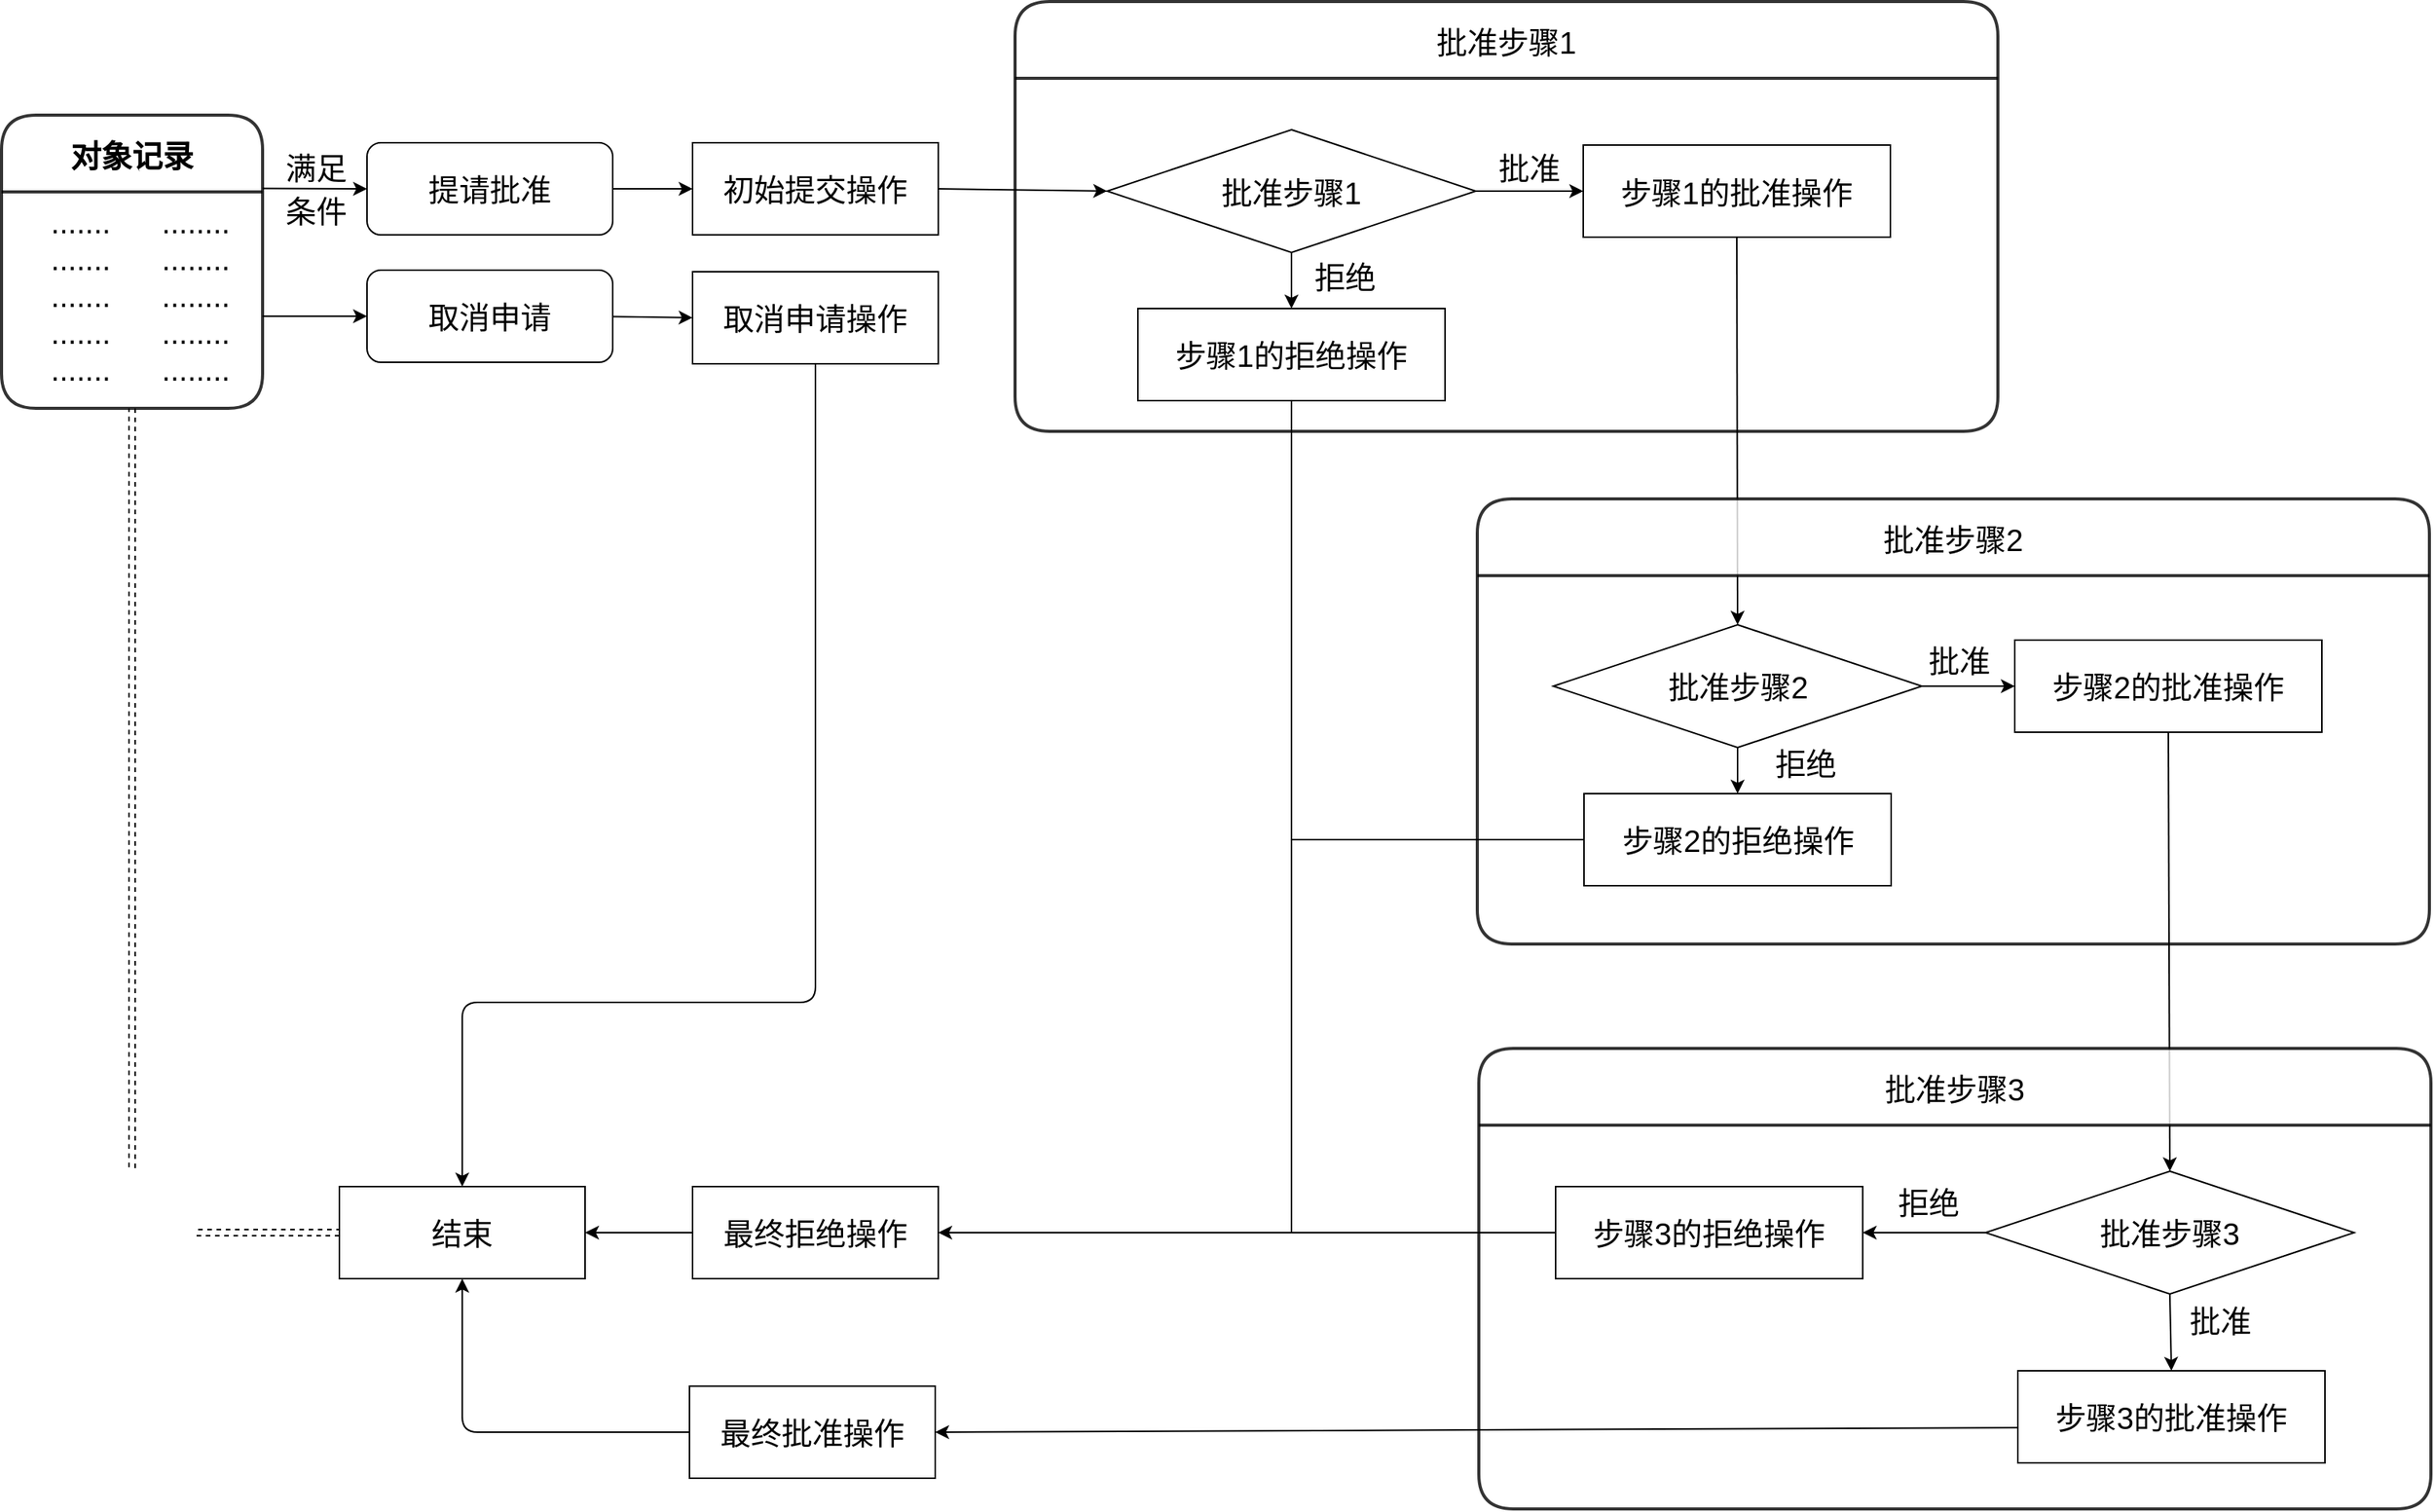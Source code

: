 <mxfile>
    <diagram id="VAG-NLvXoE1IxO-6j3iD" name="第 1 页">
        <mxGraphModel dx="823" dy="629" grid="1" gridSize="10" guides="1" tooltips="1" connect="1" arrows="1" fold="1" page="1" pageScale="1" pageWidth="1654" pageHeight="1169" math="0" shadow="0">
            <root>
                <mxCell id="0"/>
                <mxCell id="1" parent="0"/>
                <mxCell id="Nm-jKGNCIeSqwup2M09l-10" style="edgeStyle=none;html=1;entryX=0;entryY=0.5;entryDx=0;entryDy=0;fontSize=20;exitX=1;exitY=0.25;exitDx=0;exitDy=0;" edge="1" parent="1" source="Nm-jKGNCIeSqwup2M09l-61" target="Nm-jKGNCIeSqwup2M09l-109">
                    <mxGeometry relative="1" as="geometry">
                        <mxPoint x="160" y="203" as="sourcePoint"/>
                        <mxPoint x="260" y="203" as="targetPoint"/>
                    </mxGeometry>
                </mxCell>
                <mxCell id="Nm-jKGNCIeSqwup2M09l-11" value="初始提交操作" style="rounded=0;whiteSpace=wrap;html=1;fontSize=20;" vertex="1" parent="1">
                    <mxGeometry x="490" y="173" width="160" height="60" as="geometry"/>
                </mxCell>
                <mxCell id="Nm-jKGNCIeSqwup2M09l-13" value="" style="endArrow=classic;html=1;fontSize=20;exitX=1;exitY=0.5;exitDx=0;exitDy=0;entryX=0;entryY=0.5;entryDx=0;entryDy=0;" edge="1" parent="1" source="Nm-jKGNCIeSqwup2M09l-109" target="Nm-jKGNCIeSqwup2M09l-11">
                    <mxGeometry width="50" height="50" relative="1" as="geometry">
                        <mxPoint x="420" y="203" as="sourcePoint"/>
                        <mxPoint x="630" y="473" as="targetPoint"/>
                    </mxGeometry>
                </mxCell>
                <mxCell id="Nm-jKGNCIeSqwup2M09l-14" value="" style="endArrow=classic;html=1;fontSize=20;entryX=0;entryY=0.5;entryDx=0;entryDy=0;exitX=1;exitY=0.5;exitDx=0;exitDy=0;" edge="1" parent="1" source="Nm-jKGNCIeSqwup2M09l-11" target="Nm-jKGNCIeSqwup2M09l-12">
                    <mxGeometry width="50" height="50" relative="1" as="geometry">
                        <mxPoint x="460" y="443" as="sourcePoint"/>
                        <mxPoint x="510" y="393" as="targetPoint"/>
                    </mxGeometry>
                </mxCell>
                <mxCell id="Nm-jKGNCIeSqwup2M09l-20" value="" style="endArrow=classic;html=1;fontSize=20;entryX=0.5;entryY=0;entryDx=0;entryDy=0;exitX=0.5;exitY=1;exitDx=0;exitDy=0;" edge="1" parent="1" target="Nm-jKGNCIeSqwup2M09l-100" source="Nm-jKGNCIeSqwup2M09l-15">
                    <mxGeometry width="50" height="50" relative="1" as="geometry">
                        <mxPoint x="861" y="504" as="sourcePoint"/>
                        <mxPoint x="921" y="574" as="targetPoint"/>
                    </mxGeometry>
                </mxCell>
                <mxCell id="Nm-jKGNCIeSqwup2M09l-26" value="" style="endArrow=classic;html=1;fontSize=20;entryX=0.5;entryY=0;entryDx=0;entryDy=0;exitX=0.5;exitY=1;exitDx=0;exitDy=0;" edge="1" parent="1" target="Nm-jKGNCIeSqwup2M09l-19" source="Nm-jKGNCIeSqwup2M09l-101">
                    <mxGeometry width="50" height="50" relative="1" as="geometry">
                        <mxPoint x="1430" y="551.5" as="sourcePoint"/>
                        <mxPoint x="1470.5" y="810.5" as="targetPoint"/>
                    </mxGeometry>
                </mxCell>
                <mxCell id="Nm-jKGNCIeSqwup2M09l-44" style="edgeStyle=none;html=1;exitX=0;exitY=0.5;exitDx=0;exitDy=0;entryX=1;entryY=0.5;entryDx=0;entryDy=0;fontSize=20;" edge="1" parent="1" target="Nm-jKGNCIeSqwup2M09l-42">
                    <mxGeometry relative="1" as="geometry">
                        <mxPoint x="1370.5" y="1010" as="sourcePoint"/>
                    </mxGeometry>
                </mxCell>
                <mxCell id="Nm-jKGNCIeSqwup2M09l-35" value="取消申请操作" style="rounded=0;whiteSpace=wrap;html=1;fontSize=20;" vertex="1" parent="1">
                    <mxGeometry x="490" y="257" width="160" height="60" as="geometry"/>
                </mxCell>
                <mxCell id="Nm-jKGNCIeSqwup2M09l-47" style="edgeStyle=none;html=1;exitX=0;exitY=0.5;exitDx=0;exitDy=0;entryX=1;entryY=0.5;entryDx=0;entryDy=0;fontSize=20;" edge="1" parent="1" source="Nm-jKGNCIeSqwup2M09l-36" target="Nm-jKGNCIeSqwup2M09l-45">
                    <mxGeometry relative="1" as="geometry"/>
                </mxCell>
                <mxCell id="Nm-jKGNCIeSqwup2M09l-36" value="最终拒绝操作" style="rounded=0;whiteSpace=wrap;html=1;fontSize=20;" vertex="1" parent="1">
                    <mxGeometry x="490" y="853" width="160" height="60" as="geometry"/>
                </mxCell>
                <mxCell id="Nm-jKGNCIeSqwup2M09l-42" value="最终批准操作" style="rounded=0;whiteSpace=wrap;html=1;fontSize=20;" vertex="1" parent="1">
                    <mxGeometry x="488" y="983" width="160" height="60" as="geometry"/>
                </mxCell>
                <mxCell id="Nm-jKGNCIeSqwup2M09l-45" value="结束" style="rounded=0;whiteSpace=wrap;html=1;fontSize=20;" vertex="1" parent="1">
                    <mxGeometry x="260" y="853" width="160" height="60" as="geometry"/>
                </mxCell>
                <mxCell id="Nm-jKGNCIeSqwup2M09l-59" value="" style="endArrow=classic;html=1;fontSize=20;entryX=0;entryY=0.5;entryDx=0;entryDy=0;" edge="1" parent="1" target="Nm-jKGNCIeSqwup2M09l-110">
                    <mxGeometry width="50" height="50" relative="1" as="geometry">
                        <mxPoint x="210" y="286" as="sourcePoint"/>
                        <mxPoint x="260" y="286" as="targetPoint"/>
                    </mxGeometry>
                </mxCell>
                <mxCell id="Nm-jKGNCIeSqwup2M09l-61" value="对象记录" style="swimlane;fontSize=20;strokeWidth=2;align=center;startSize=50;fontStyle=1;rounded=1;opacity=80;" vertex="1" parent="1">
                    <mxGeometry x="40" y="155" width="170" height="191" as="geometry"/>
                </mxCell>
                <mxCell id="Nm-jKGNCIeSqwup2M09l-70" style="edgeStyle=none;html=1;entryX=0;entryY=0.5;entryDx=0;entryDy=0;fontSize=20;exitX=1;exitY=0.5;exitDx=0;exitDy=0;" edge="1" parent="1" target="Nm-jKGNCIeSqwup2M09l-35">
                    <mxGeometry relative="1" as="geometry">
                        <mxPoint x="420" y="286" as="sourcePoint"/>
                        <mxPoint x="270" y="213" as="targetPoint"/>
                    </mxGeometry>
                </mxCell>
                <mxCell id="Nm-jKGNCIeSqwup2M09l-71" value="" style="endArrow=classic;html=1;fontSize=20;strokeWidth=1;entryX=1;entryY=0.5;entryDx=0;entryDy=0;exitX=0;exitY=0.5;exitDx=0;exitDy=0;" edge="1" parent="1" source="Nm-jKGNCIeSqwup2M09l-23" target="Nm-jKGNCIeSqwup2M09l-36">
                    <mxGeometry width="50" height="50" relative="1" as="geometry">
                        <mxPoint x="1069.5" y="850.5" as="sourcePoint"/>
                        <mxPoint x="840" y="663" as="targetPoint"/>
                    </mxGeometry>
                </mxCell>
                <mxCell id="Nm-jKGNCIeSqwup2M09l-73" value="" style="endArrow=none;html=1;fontSize=20;strokeWidth=1;entryX=0.5;entryY=1;entryDx=0;entryDy=0;" edge="1" parent="1" target="Nm-jKGNCIeSqwup2M09l-17">
                    <mxGeometry width="50" height="50" relative="1" as="geometry">
                        <mxPoint x="880" y="883" as="sourcePoint"/>
                        <mxPoint x="890" y="413" as="targetPoint"/>
                    </mxGeometry>
                </mxCell>
                <mxCell id="Nm-jKGNCIeSqwup2M09l-74" value="" style="endArrow=none;html=1;fontSize=20;strokeWidth=1;entryX=0;entryY=0.5;entryDx=0;entryDy=0;" edge="1" parent="1" target="Nm-jKGNCIeSqwup2M09l-102">
                    <mxGeometry width="50" height="50" relative="1" as="geometry">
                        <mxPoint x="880" y="627" as="sourcePoint"/>
                        <mxPoint x="840" y="663" as="targetPoint"/>
                    </mxGeometry>
                </mxCell>
                <mxCell id="Nm-jKGNCIeSqwup2M09l-76" value="" style="edgeStyle=segmentEdgeStyle;endArrow=classic;html=1;fontSize=20;strokeWidth=1;entryX=0.5;entryY=1;entryDx=0;entryDy=0;exitX=0;exitY=0.5;exitDx=0;exitDy=0;" edge="1" parent="1" source="Nm-jKGNCIeSqwup2M09l-42" target="Nm-jKGNCIeSqwup2M09l-45">
                    <mxGeometry width="50" height="50" relative="1" as="geometry">
                        <mxPoint x="290" y="1123" as="sourcePoint"/>
                        <mxPoint x="340" y="1073" as="targetPoint"/>
                    </mxGeometry>
                </mxCell>
                <mxCell id="Nm-jKGNCIeSqwup2M09l-79" value="" style="edgeStyle=elbowEdgeStyle;elbow=vertical;endArrow=classic;html=1;fontSize=20;strokeWidth=1;exitX=0.5;exitY=1;exitDx=0;exitDy=0;entryX=0.5;entryY=0;entryDx=0;entryDy=0;" edge="1" parent="1" source="Nm-jKGNCIeSqwup2M09l-35" target="Nm-jKGNCIeSqwup2M09l-45">
                    <mxGeometry width="50" height="50" relative="1" as="geometry">
                        <mxPoint x="790" y="713" as="sourcePoint"/>
                        <mxPoint x="840" y="663" as="targetPoint"/>
                        <Array as="points">
                            <mxPoint x="470" y="733"/>
                        </Array>
                    </mxGeometry>
                </mxCell>
                <mxCell id="Nm-jKGNCIeSqwup2M09l-80" value="" style="edgeStyle=segmentEdgeStyle;endArrow=classic;html=1;fontSize=20;strokeWidth=1;exitX=0;exitY=0.5;exitDx=0;exitDy=0;shape=link;dashed=1;entryX=0.5;entryY=1;entryDx=0;entryDy=0;" edge="1" parent="1" source="Nm-jKGNCIeSqwup2M09l-45" target="Nm-jKGNCIeSqwup2M09l-61">
                    <mxGeometry width="50" height="50" relative="1" as="geometry">
                        <mxPoint x="278" y="723.5" as="sourcePoint"/>
                        <mxPoint x="100" y="350" as="targetPoint"/>
                    </mxGeometry>
                </mxCell>
                <mxCell id="Nm-jKGNCIeSqwup2M09l-81" value="批准步骤1" style="swimlane;rounded=1;fontSize=20;strokeWidth=2;align=center;startSize=50;opacity=80;fontStyle=0" vertex="1" parent="1">
                    <mxGeometry x="700" y="81" width="640" height="280" as="geometry"/>
                </mxCell>
                <mxCell id="Nm-jKGNCIeSqwup2M09l-12" value="批准步骤1" style="rhombus;whiteSpace=wrap;html=1;fontSize=20;" vertex="1" parent="Nm-jKGNCIeSqwup2M09l-81">
                    <mxGeometry x="60" y="83.5" width="240" height="80" as="geometry"/>
                </mxCell>
                <mxCell id="Nm-jKGNCIeSqwup2M09l-17" value="步骤1的拒绝操作" style="rounded=0;whiteSpace=wrap;html=1;fontSize=20;" vertex="1" parent="Nm-jKGNCIeSqwup2M09l-81">
                    <mxGeometry x="80" y="200" width="200" height="60" as="geometry"/>
                </mxCell>
                <mxCell id="Nm-jKGNCIeSqwup2M09l-18" value="" style="endArrow=classic;html=1;fontSize=20;entryX=0.5;entryY=0;entryDx=0;entryDy=0;" edge="1" parent="Nm-jKGNCIeSqwup2M09l-81" target="Nm-jKGNCIeSqwup2M09l-17" source="Nm-jKGNCIeSqwup2M09l-12">
                    <mxGeometry width="50" height="50" relative="1" as="geometry">
                        <mxPoint x="570" y="-191" as="sourcePoint"/>
                        <mxPoint x="830" y="49" as="targetPoint"/>
                    </mxGeometry>
                </mxCell>
                <mxCell id="Nm-jKGNCIeSqwup2M09l-15" value="步骤1的批准操作" style="rounded=0;whiteSpace=wrap;html=1;fontSize=20;" vertex="1" parent="Nm-jKGNCIeSqwup2M09l-81">
                    <mxGeometry x="370" y="93.5" width="200" height="60" as="geometry"/>
                </mxCell>
                <mxCell id="Nm-jKGNCIeSqwup2M09l-16" value="" style="endArrow=classic;html=1;fontSize=20;entryX=0;entryY=0.5;entryDx=0;entryDy=0;exitX=1;exitY=0.5;exitDx=0;exitDy=0;" edge="1" parent="Nm-jKGNCIeSqwup2M09l-81" source="Nm-jKGNCIeSqwup2M09l-12" target="Nm-jKGNCIeSqwup2M09l-15">
                    <mxGeometry width="50" height="50" relative="1" as="geometry">
                        <mxPoint x="730" y="-231" as="sourcePoint"/>
                        <mxPoint x="500" y="-221" as="targetPoint"/>
                    </mxGeometry>
                </mxCell>
                <mxCell id="Nm-jKGNCIeSqwup2M09l-118" value="拒绝" style="text;html=1;strokeColor=none;fillColor=none;align=center;verticalAlign=middle;whiteSpace=wrap;rounded=0;dashed=1;fontSize=20;opacity=80;" vertex="1" parent="Nm-jKGNCIeSqwup2M09l-81">
                    <mxGeometry x="190" y="169" width="50" height="20" as="geometry"/>
                </mxCell>
                <mxCell id="Nm-jKGNCIeSqwup2M09l-86" value="批准步骤3" style="swimlane;rounded=1;fontSize=20;strokeWidth=2;align=center;opacity=80;startSize=50;fontStyle=0" vertex="1" parent="1">
                    <mxGeometry x="1002" y="763" width="620" height="300" as="geometry"/>
                </mxCell>
                <mxCell id="Nm-jKGNCIeSqwup2M09l-19" value="批准步骤3" style="rhombus;whiteSpace=wrap;html=1;fontSize=20;" vertex="1" parent="Nm-jKGNCIeSqwup2M09l-86">
                    <mxGeometry x="330" y="80" width="240" height="80" as="geometry"/>
                </mxCell>
                <mxCell id="Nm-jKGNCIeSqwup2M09l-21" value="步骤3的批准操作" style="rounded=0;whiteSpace=wrap;html=1;fontSize=20;" vertex="1" parent="Nm-jKGNCIeSqwup2M09l-86">
                    <mxGeometry x="351" y="210" width="200" height="60" as="geometry"/>
                </mxCell>
                <mxCell id="Nm-jKGNCIeSqwup2M09l-23" value="步骤3的拒绝操作" style="rounded=0;whiteSpace=wrap;html=1;fontSize=20;" vertex="1" parent="Nm-jKGNCIeSqwup2M09l-86">
                    <mxGeometry x="50" y="90" width="200" height="60" as="geometry"/>
                </mxCell>
                <mxCell id="Nm-jKGNCIeSqwup2M09l-24" value="" style="endArrow=classic;html=1;fontSize=20;entryX=1;entryY=0.5;entryDx=0;entryDy=0;exitX=0;exitY=0.5;exitDx=0;exitDy=0;" edge="1" parent="Nm-jKGNCIeSqwup2M09l-86" source="Nm-jKGNCIeSqwup2M09l-19" target="Nm-jKGNCIeSqwup2M09l-23">
                    <mxGeometry width="50" height="50" relative="1" as="geometry">
                        <mxPoint x="199.5" y="88.5" as="sourcePoint"/>
                        <mxPoint x="459.5" y="328.5" as="targetPoint"/>
                    </mxGeometry>
                </mxCell>
                <mxCell id="Nm-jKGNCIeSqwup2M09l-108" value="" style="endArrow=classic;html=1;fontSize=20;entryX=0.5;entryY=0;entryDx=0;entryDy=0;exitX=0.5;exitY=1;exitDx=0;exitDy=0;" edge="1" parent="Nm-jKGNCIeSqwup2M09l-86" source="Nm-jKGNCIeSqwup2M09l-19" target="Nm-jKGNCIeSqwup2M09l-21">
                    <mxGeometry width="50" height="50" relative="1" as="geometry">
                        <mxPoint x="-50" y="-200" as="sourcePoint"/>
                        <mxPoint x="-120" y="-472" as="targetPoint"/>
                    </mxGeometry>
                </mxCell>
                <mxCell id="Nm-jKGNCIeSqwup2M09l-99" value="批准步骤2" style="swimlane;rounded=1;fontSize=20;strokeWidth=2;align=center;opacity=80;startSize=50;fontStyle=0" vertex="1" parent="1">
                    <mxGeometry x="1001" y="405" width="620" height="290" as="geometry"/>
                </mxCell>
                <mxCell id="Nm-jKGNCIeSqwup2M09l-100" value="批准步骤2" style="rhombus;whiteSpace=wrap;html=1;fontSize=20;" vertex="1" parent="Nm-jKGNCIeSqwup2M09l-99">
                    <mxGeometry x="49.5" y="82" width="240" height="80" as="geometry"/>
                </mxCell>
                <mxCell id="Nm-jKGNCIeSqwup2M09l-101" value="步骤2的批准操作" style="rounded=0;whiteSpace=wrap;html=1;fontSize=20;" vertex="1" parent="Nm-jKGNCIeSqwup2M09l-99">
                    <mxGeometry x="350" y="92" width="200" height="60" as="geometry"/>
                </mxCell>
                <mxCell id="Nm-jKGNCIeSqwup2M09l-102" value="步骤2的拒绝操作" style="rounded=0;whiteSpace=wrap;html=1;fontSize=20;" vertex="1" parent="Nm-jKGNCIeSqwup2M09l-99">
                    <mxGeometry x="69.5" y="192" width="200" height="60" as="geometry"/>
                </mxCell>
                <mxCell id="Nm-jKGNCIeSqwup2M09l-103" value="" style="endArrow=classic;html=1;fontSize=20;entryX=0.5;entryY=0;entryDx=0;entryDy=0;" edge="1" parent="Nm-jKGNCIeSqwup2M09l-99" source="Nm-jKGNCIeSqwup2M09l-100" target="Nm-jKGNCIeSqwup2M09l-102">
                    <mxGeometry width="50" height="50" relative="1" as="geometry">
                        <mxPoint x="199.5" y="88.5" as="sourcePoint"/>
                        <mxPoint x="459.5" y="328.5" as="targetPoint"/>
                    </mxGeometry>
                </mxCell>
                <mxCell id="Nm-jKGNCIeSqwup2M09l-104" value="" style="endArrow=classic;html=1;fontSize=20;entryX=0;entryY=0.5;entryDx=0;entryDy=0;exitX=1;exitY=0.5;exitDx=0;exitDy=0;" edge="1" parent="Nm-jKGNCIeSqwup2M09l-99" source="Nm-jKGNCIeSqwup2M09l-100" target="Nm-jKGNCIeSqwup2M09l-101">
                    <mxGeometry width="50" height="50" relative="1" as="geometry">
                        <mxPoint x="20" y="-178" as="sourcePoint"/>
                        <mxPoint x="80" y="-178.5" as="targetPoint"/>
                    </mxGeometry>
                </mxCell>
                <mxCell id="Nm-jKGNCIeSqwup2M09l-117" value="拒绝" style="text;html=1;strokeColor=none;fillColor=none;align=center;verticalAlign=middle;whiteSpace=wrap;rounded=0;dashed=1;fontSize=20;opacity=80;" vertex="1" parent="Nm-jKGNCIeSqwup2M09l-99">
                    <mxGeometry x="189" y="162" width="50" height="20" as="geometry"/>
                </mxCell>
                <mxCell id="Nm-jKGNCIeSqwup2M09l-109" value="提请批准" style="rounded=1;whiteSpace=wrap;html=1;fontSize=20;" vertex="1" parent="1">
                    <mxGeometry x="278" y="173" width="160" height="60" as="geometry"/>
                </mxCell>
                <mxCell id="Nm-jKGNCIeSqwup2M09l-110" value="取消申请" style="rounded=1;whiteSpace=wrap;html=1;fontSize=20;" vertex="1" parent="1">
                    <mxGeometry x="278" y="256" width="160" height="60" as="geometry"/>
                </mxCell>
                <mxCell id="Nm-jKGNCIeSqwup2M09l-112" value="批准" style="text;html=1;strokeColor=none;fillColor=none;align=center;verticalAlign=middle;whiteSpace=wrap;rounded=0;dashed=1;fontSize=20;opacity=80;" vertex="1" parent="1">
                    <mxGeometry x="1290" y="500" width="50" height="20" as="geometry"/>
                </mxCell>
                <mxCell id="Nm-jKGNCIeSqwup2M09l-113" value="批准" style="text;html=1;strokeColor=none;fillColor=none;align=center;verticalAlign=middle;whiteSpace=wrap;rounded=0;dashed=1;fontSize=20;opacity=80;" vertex="1" parent="1">
                    <mxGeometry x="1010" y="179" width="50" height="20" as="geometry"/>
                </mxCell>
                <mxCell id="Nm-jKGNCIeSqwup2M09l-114" value="批准" style="text;html=1;strokeColor=none;fillColor=none;align=center;verticalAlign=middle;whiteSpace=wrap;rounded=0;dashed=1;fontSize=20;opacity=80;" vertex="1" parent="1">
                    <mxGeometry x="1460" y="930" width="50" height="20" as="geometry"/>
                </mxCell>
                <mxCell id="Nm-jKGNCIeSqwup2M09l-115" value="拒绝" style="text;html=1;strokeColor=none;fillColor=none;align=center;verticalAlign=middle;whiteSpace=wrap;rounded=0;dashed=1;fontSize=20;opacity=80;" vertex="1" parent="1">
                    <mxGeometry x="1270" y="853" width="50" height="20" as="geometry"/>
                </mxCell>
                <mxCell id="Nm-jKGNCIeSqwup2M09l-120" value=".......&amp;nbsp; &amp;nbsp; &amp;nbsp; ........&lt;br&gt;.......&amp;nbsp; &amp;nbsp; &amp;nbsp; ........&lt;br&gt;.......&amp;nbsp; &amp;nbsp; &amp;nbsp; ........&lt;br&gt;.......&amp;nbsp; &amp;nbsp; &amp;nbsp; ........&lt;br&gt;.......&amp;nbsp; &amp;nbsp; &amp;nbsp; ........" style="text;html=1;align=center;verticalAlign=middle;resizable=0;points=[];autosize=1;strokeColor=none;fontSize=20;" vertex="1" parent="1">
                    <mxGeometry x="65" y="212" width="130" height="120" as="geometry"/>
                </mxCell>
                <mxCell id="Nm-jKGNCIeSqwup2M09l-129" value="满足" style="text;html=1;strokeColor=none;fillColor=none;align=center;verticalAlign=middle;whiteSpace=wrap;rounded=0;dashed=1;fontSize=20;opacity=80;" vertex="1" parent="1">
                    <mxGeometry x="220" y="179" width="50" height="20" as="geometry"/>
                </mxCell>
                <mxCell id="Nm-jKGNCIeSqwup2M09l-130" value="条件" style="text;html=1;strokeColor=none;fillColor=none;align=center;verticalAlign=middle;whiteSpace=wrap;rounded=0;dashed=1;fontSize=20;opacity=80;" vertex="1" parent="1">
                    <mxGeometry x="220" y="207" width="50" height="20" as="geometry"/>
                </mxCell>
            </root>
        </mxGraphModel>
    </diagram>
</mxfile>